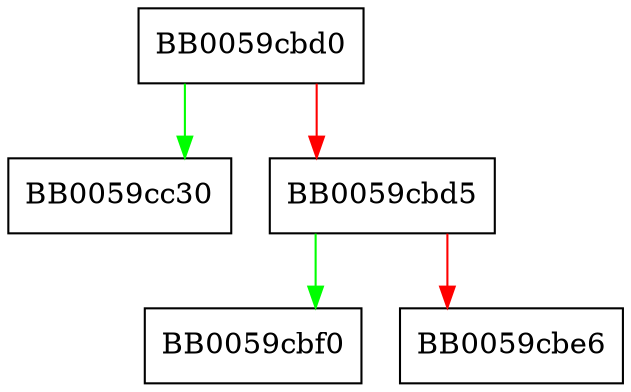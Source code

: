 digraph free_decoder {
  node [shape="box"];
  graph [splines=ortho];
  BB0059cbd0 -> BB0059cc30 [color="green"];
  BB0059cbd0 -> BB0059cbd5 [color="red"];
  BB0059cbd5 -> BB0059cbf0 [color="green"];
  BB0059cbd5 -> BB0059cbe6 [color="red"];
}